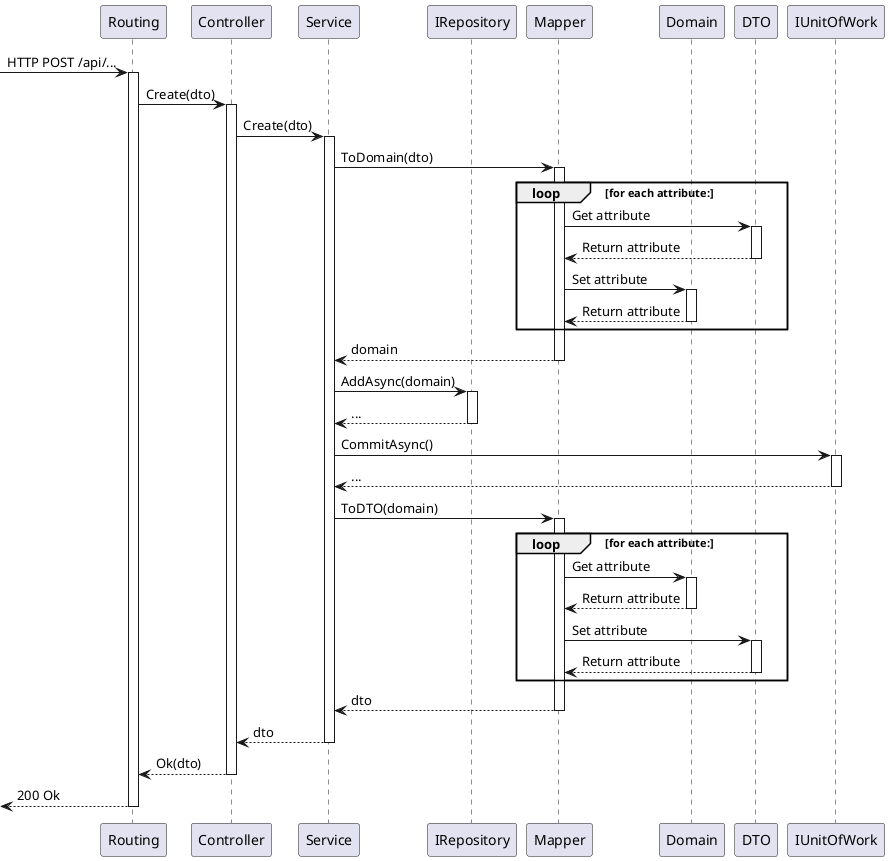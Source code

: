 @startuml SD-Create

participant "Routing" as Routing
participant "Controller" as Controller
participant "Service" as Service
participant "IRepository" as Repository
participant "Mapper" as Mapper
participant "Domain" as Domain
participant "DTO" as DTO
participant "IUnitOfWork" as UnitOfWork

-> Routing : HTTP POST /api/... 
activate Routing

    Routing -> Controller : Create(dto)
    activate Controller

        Controller -> Service : Create(dto)
        activate Service

            Service -> Mapper : ToDomain(dto)
            activate Mapper

                loop for each attribute: 
                    Mapper -> DTO : Get attribute
                    activate DTO

                        DTO --> Mapper : Return attribute
                    deactivate DTO

                    Mapper -> Domain : Set attribute
                    activate Domain

                        Domain --> Mapper : Return attribute
                    deactivate Domain
                end

                Mapper --> Service : domain
            deactivate Mapper

            Service -> Repository : AddAsync(domain)
            activate Repository

                Repository --> Service : ...
            deactivate Repository

            Service -> UnitOfWork : CommitAsync()
            activate UnitOfWork

                UnitOfWork --> Service : ...
            deactivate UnitOfWork

            Service -> Mapper : ToDTO(domain)
            activate Mapper

                loop for each attribute: 
                    Mapper -> Domain : Get attribute
                    activate Domain

                        Domain --> Mapper : Return attribute
                    deactivate Domain

                    Mapper -> DTO : Set attribute
                    activate DTO

                        DTO --> Mapper : Return attribute
                    deactivate DTO
                end

                Mapper --> Service : dto
            deactivate Mapper

            Service --> Controller : dto
        deactivate Service

        Controller --> Routing : Ok(dto)
    deactivate Controller

    <-- Routing : 200 Ok
    
deactivate Routing

@enduml